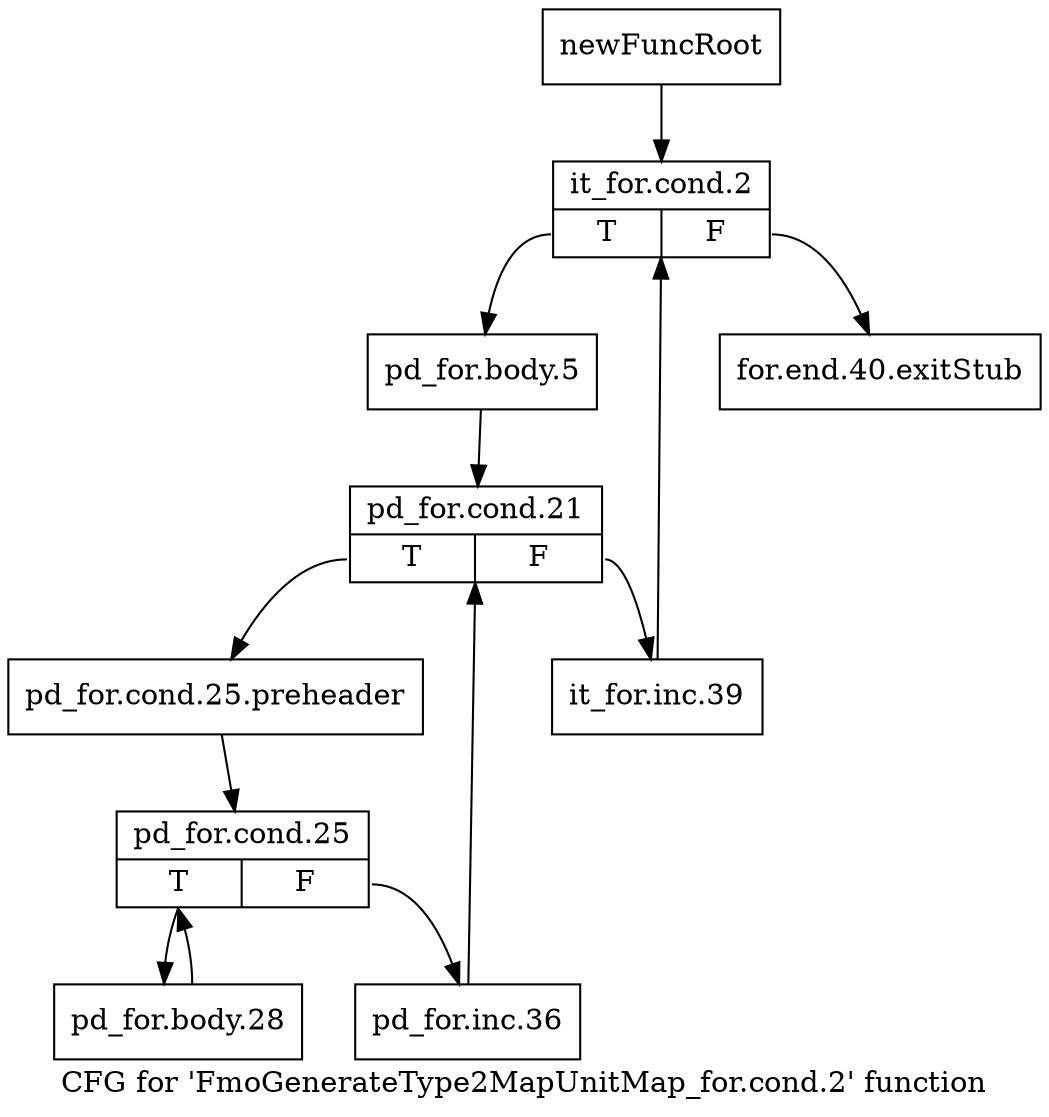 digraph "CFG for 'FmoGenerateType2MapUnitMap_for.cond.2' function" {
	label="CFG for 'FmoGenerateType2MapUnitMap_for.cond.2' function";

	Node0x245f940 [shape=record,label="{newFuncRoot}"];
	Node0x245f940 -> Node0x245f9e0;
	Node0x245f990 [shape=record,label="{for.end.40.exitStub}"];
	Node0x245f9e0 [shape=record,label="{it_for.cond.2|{<s0>T|<s1>F}}"];
	Node0x245f9e0:s0 -> Node0x245fa30;
	Node0x245f9e0:s1 -> Node0x245f990;
	Node0x245fa30 [shape=record,label="{pd_for.body.5}"];
	Node0x245fa30 -> Node0x245fa80;
	Node0x245fa80 [shape=record,label="{pd_for.cond.21|{<s0>T|<s1>F}}"];
	Node0x245fa80:s0 -> Node0x245fb20;
	Node0x245fa80:s1 -> Node0x245fad0;
	Node0x245fad0 [shape=record,label="{it_for.inc.39}"];
	Node0x245fad0 -> Node0x245f9e0;
	Node0x245fb20 [shape=record,label="{pd_for.cond.25.preheader}"];
	Node0x245fb20 -> Node0x245fb70;
	Node0x245fb70 [shape=record,label="{pd_for.cond.25|{<s0>T|<s1>F}}"];
	Node0x245fb70:s0 -> Node0x245fc10;
	Node0x245fb70:s1 -> Node0x245fbc0;
	Node0x245fbc0 [shape=record,label="{pd_for.inc.36}"];
	Node0x245fbc0 -> Node0x245fa80;
	Node0x245fc10 [shape=record,label="{pd_for.body.28}"];
	Node0x245fc10 -> Node0x245fb70;
}
